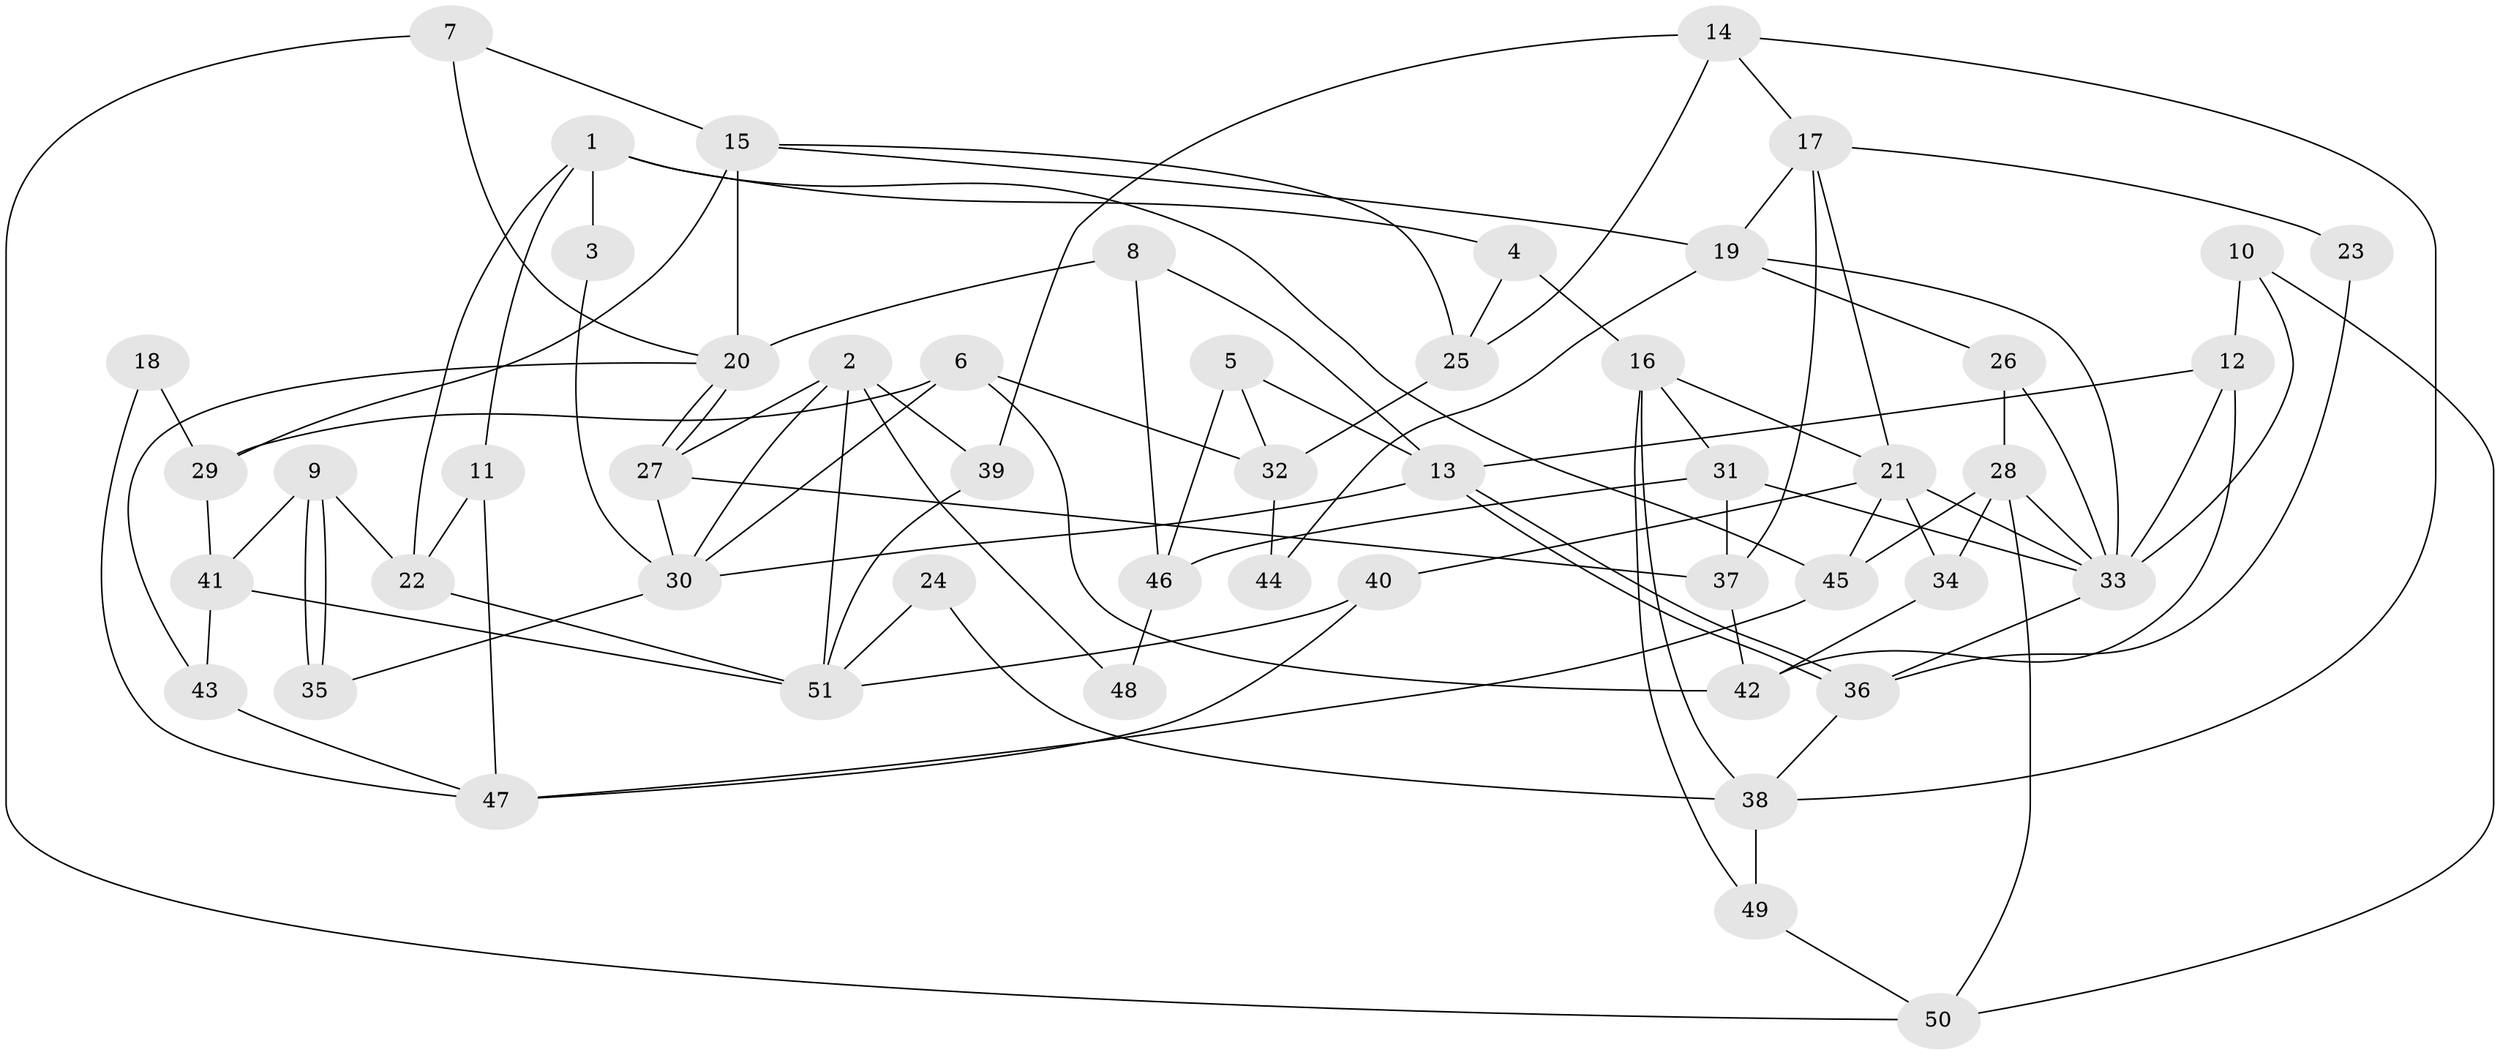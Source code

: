 // coarse degree distribution, {6: 0.25, 8: 0.0625, 5: 0.125, 3: 0.125, 7: 0.25, 4: 0.125, 2: 0.0625}
// Generated by graph-tools (version 1.1) at 2025/37/03/04/25 23:37:09]
// undirected, 51 vertices, 102 edges
graph export_dot {
  node [color=gray90,style=filled];
  1;
  2;
  3;
  4;
  5;
  6;
  7;
  8;
  9;
  10;
  11;
  12;
  13;
  14;
  15;
  16;
  17;
  18;
  19;
  20;
  21;
  22;
  23;
  24;
  25;
  26;
  27;
  28;
  29;
  30;
  31;
  32;
  33;
  34;
  35;
  36;
  37;
  38;
  39;
  40;
  41;
  42;
  43;
  44;
  45;
  46;
  47;
  48;
  49;
  50;
  51;
  1 -- 22;
  1 -- 11;
  1 -- 3;
  1 -- 4;
  1 -- 45;
  2 -- 27;
  2 -- 39;
  2 -- 30;
  2 -- 48;
  2 -- 51;
  3 -- 30;
  4 -- 16;
  4 -- 25;
  5 -- 32;
  5 -- 13;
  5 -- 46;
  6 -- 30;
  6 -- 42;
  6 -- 29;
  6 -- 32;
  7 -- 50;
  7 -- 15;
  7 -- 20;
  8 -- 46;
  8 -- 20;
  8 -- 13;
  9 -- 35;
  9 -- 35;
  9 -- 41;
  9 -- 22;
  10 -- 33;
  10 -- 12;
  10 -- 50;
  11 -- 47;
  11 -- 22;
  12 -- 13;
  12 -- 42;
  12 -- 33;
  13 -- 36;
  13 -- 36;
  13 -- 30;
  14 -- 25;
  14 -- 17;
  14 -- 38;
  14 -- 39;
  15 -- 20;
  15 -- 19;
  15 -- 25;
  15 -- 29;
  16 -- 49;
  16 -- 38;
  16 -- 21;
  16 -- 31;
  17 -- 19;
  17 -- 37;
  17 -- 21;
  17 -- 23;
  18 -- 47;
  18 -- 29;
  19 -- 26;
  19 -- 33;
  19 -- 44;
  20 -- 27;
  20 -- 27;
  20 -- 43;
  21 -- 33;
  21 -- 34;
  21 -- 40;
  21 -- 45;
  22 -- 51;
  23 -- 36;
  24 -- 51;
  24 -- 38;
  25 -- 32;
  26 -- 28;
  26 -- 33;
  27 -- 30;
  27 -- 37;
  28 -- 33;
  28 -- 45;
  28 -- 34;
  28 -- 50;
  29 -- 41;
  30 -- 35;
  31 -- 33;
  31 -- 37;
  31 -- 46;
  32 -- 44;
  33 -- 36;
  34 -- 42;
  36 -- 38;
  37 -- 42;
  38 -- 49;
  39 -- 51;
  40 -- 51;
  40 -- 47;
  41 -- 43;
  41 -- 51;
  43 -- 47;
  45 -- 47;
  46 -- 48;
  49 -- 50;
}
